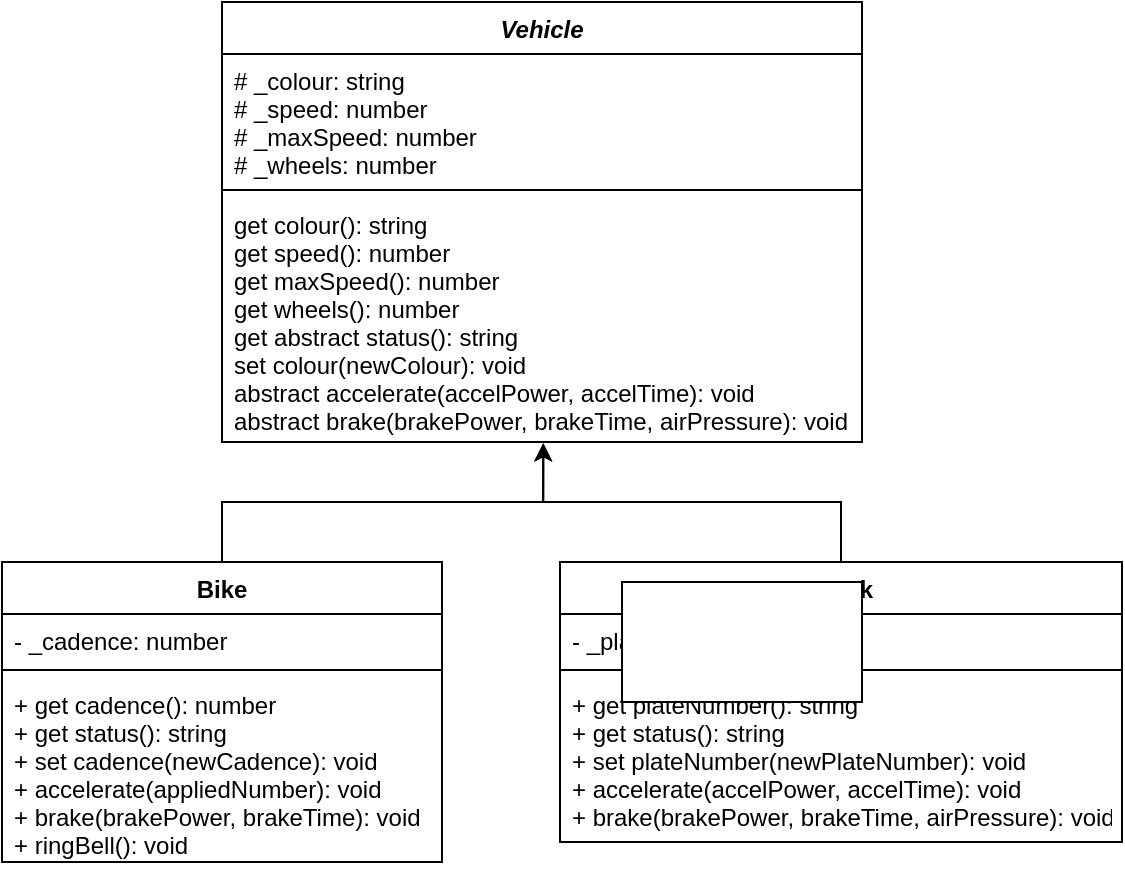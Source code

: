 <mxfile>
    <diagram id="GCp2xrXOEtuzKhdpLJKw" name="Page-1">
        <mxGraphModel dx="1086" dy="700" grid="1" gridSize="10" guides="1" tooltips="1" connect="1" arrows="1" fold="1" page="1" pageScale="1" pageWidth="827" pageHeight="1169" math="0" shadow="0">
            <root>
                <mxCell id="0"/>
                <mxCell id="1" parent="0"/>
                <mxCell id="2" value="Vehicle" style="swimlane;fontStyle=3;align=center;verticalAlign=top;childLayout=stackLayout;horizontal=1;startSize=26;horizontalStack=0;resizeParent=1;resizeParentMax=0;resizeLast=0;collapsible=1;marginBottom=0;" parent="1" vertex="1">
                    <mxGeometry x="150" y="40" width="320" height="220" as="geometry">
                        <mxRectangle x="40" y="40" width="110" height="30" as="alternateBounds"/>
                    </mxGeometry>
                </mxCell>
                <mxCell id="3" value="# _colour: string&#10;# _speed: number&#10;# _maxSpeed: number&#10;# _wheels: number" style="text;strokeColor=none;fillColor=none;align=left;verticalAlign=top;spacingLeft=4;spacingRight=4;overflow=hidden;rotatable=0;points=[[0,0.5],[1,0.5]];portConstraint=eastwest;" parent="2" vertex="1">
                    <mxGeometry y="26" width="320" height="64" as="geometry"/>
                </mxCell>
                <mxCell id="4" value="" style="line;strokeWidth=1;fillColor=none;align=left;verticalAlign=middle;spacingTop=-1;spacingLeft=3;spacingRight=3;rotatable=0;labelPosition=right;points=[];portConstraint=eastwest;strokeColor=inherit;" parent="2" vertex="1">
                    <mxGeometry y="90" width="320" height="8" as="geometry"/>
                </mxCell>
                <mxCell id="5" value="get colour(): string&#10;get speed(): number&#10;get maxSpeed(): number&#10;get wheels(): number&#10;get abstract status(): string&#10;set colour(newColour): void&#10;abstract accelerate(accelPower, accelTime): void&#10;abstract brake(brakePower, brakeTime, airPressure): void" style="text;strokeColor=none;fillColor=none;align=left;verticalAlign=top;spacingLeft=4;spacingRight=4;overflow=hidden;rotatable=0;points=[[0,0.5],[1,0.5]];portConstraint=eastwest;" parent="2" vertex="1">
                    <mxGeometry y="98" width="320" height="122" as="geometry"/>
                </mxCell>
                <mxCell id="6" style="edgeStyle=orthogonalEdgeStyle;html=1;entryX=0.502;entryY=1.004;entryDx=0;entryDy=0;entryPerimeter=0;rounded=0;" parent="1" source="7" target="5" edge="1">
                    <mxGeometry relative="1" as="geometry"/>
                </mxCell>
                <mxCell id="7" value="Bike" style="swimlane;fontStyle=1;align=center;verticalAlign=top;childLayout=stackLayout;horizontal=1;startSize=26;horizontalStack=0;resizeParent=1;resizeParentMax=0;resizeLast=0;collapsible=1;marginBottom=0;" parent="1" vertex="1">
                    <mxGeometry x="40" y="320" width="220" height="150" as="geometry">
                        <mxRectangle x="40" y="40" width="110" height="30" as="alternateBounds"/>
                    </mxGeometry>
                </mxCell>
                <mxCell id="8" value="- _cadence: number" style="text;strokeColor=none;fillColor=none;align=left;verticalAlign=top;spacingLeft=4;spacingRight=4;overflow=hidden;rotatable=0;points=[[0,0.5],[1,0.5]];portConstraint=eastwest;" parent="7" vertex="1">
                    <mxGeometry y="26" width="220" height="24" as="geometry"/>
                </mxCell>
                <mxCell id="9" value="" style="line;strokeWidth=1;fillColor=none;align=left;verticalAlign=middle;spacingTop=-1;spacingLeft=3;spacingRight=3;rotatable=0;labelPosition=right;points=[];portConstraint=eastwest;strokeColor=inherit;" parent="7" vertex="1">
                    <mxGeometry y="50" width="220" height="8" as="geometry"/>
                </mxCell>
                <mxCell id="10" value="+ get cadence(): number&#10;+ get status(): string&#10;+ set cadence(newCadence): void&#10;+ accelerate(appliedNumber): void&#10;+ brake(brakePower, brakeTime): void&#10;+ ringBell(): void" style="text;strokeColor=none;fillColor=none;align=left;verticalAlign=top;spacingLeft=4;spacingRight=4;overflow=hidden;rotatable=0;points=[[0,0.5],[1,0.5]];portConstraint=eastwest;" parent="7" vertex="1">
                    <mxGeometry y="58" width="220" height="92" as="geometry"/>
                </mxCell>
                <mxCell id="11" style="edgeStyle=orthogonalEdgeStyle;rounded=0;html=1;entryX=0.502;entryY=1.006;entryDx=0;entryDy=0;entryPerimeter=0;" parent="1" source="12" target="5" edge="1">
                    <mxGeometry relative="1" as="geometry"/>
                </mxCell>
                <mxCell id="12" value="Truck" style="swimlane;fontStyle=1;align=center;verticalAlign=top;childLayout=stackLayout;horizontal=1;startSize=26;horizontalStack=0;resizeParent=1;resizeParentMax=0;resizeLast=0;collapsible=1;marginBottom=0;" parent="1" vertex="1">
                    <mxGeometry x="319" y="320" width="281" height="140" as="geometry">
                        <mxRectangle x="40" y="40" width="110" height="30" as="alternateBounds"/>
                    </mxGeometry>
                </mxCell>
                <mxCell id="13" value="- _plateNumber: string" style="text;strokeColor=none;fillColor=none;align=left;verticalAlign=top;spacingLeft=4;spacingRight=4;overflow=hidden;rotatable=0;points=[[0,0.5],[1,0.5]];portConstraint=eastwest;" parent="12" vertex="1">
                    <mxGeometry y="26" width="281" height="24" as="geometry"/>
                </mxCell>
                <mxCell id="14" value="" style="line;strokeWidth=1;fillColor=none;align=left;verticalAlign=middle;spacingTop=-1;spacingLeft=3;spacingRight=3;rotatable=0;labelPosition=right;points=[];portConstraint=eastwest;strokeColor=inherit;" parent="12" vertex="1">
                    <mxGeometry y="50" width="281" height="8" as="geometry"/>
                </mxCell>
                <mxCell id="15" value="+ get plateNumber(): string&#10;+ get status(): string&#10;+ set plateNumber(newPlateNumber): void&#10;+ accelerate(accelPower, accelTime): void&#10;+ brake(brakePower, brakeTime, airPressure): void" style="text;strokeColor=none;fillColor=none;align=left;verticalAlign=top;spacingLeft=4;spacingRight=4;overflow=hidden;rotatable=0;points=[[0,0.5],[1,0.5]];portConstraint=eastwest;" parent="12" vertex="1">
                    <mxGeometry y="58" width="281" height="82" as="geometry"/>
                </mxCell>
                <mxCell id="16" value="" style="whiteSpace=wrap;html=1;" vertex="1" parent="1">
                    <mxGeometry x="350" y="330" width="120" height="60" as="geometry"/>
                </mxCell>
            </root>
        </mxGraphModel>
    </diagram>
</mxfile>